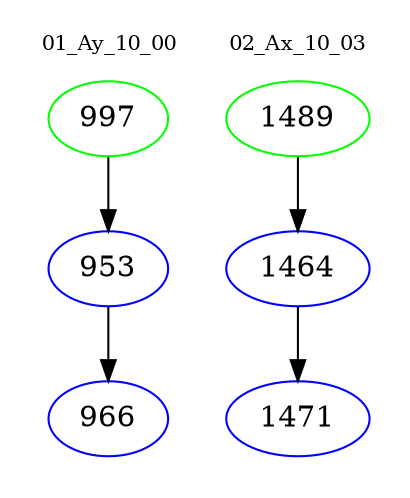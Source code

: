 digraph{
subgraph cluster_0 {
color = white
label = "01_Ay_10_00";
fontsize=10;
T0_997 [label="997", color="green"]
T0_997 -> T0_953 [color="black"]
T0_953 [label="953", color="blue"]
T0_953 -> T0_966 [color="black"]
T0_966 [label="966", color="blue"]
}
subgraph cluster_1 {
color = white
label = "02_Ax_10_03";
fontsize=10;
T1_1489 [label="1489", color="green"]
T1_1489 -> T1_1464 [color="black"]
T1_1464 [label="1464", color="blue"]
T1_1464 -> T1_1471 [color="black"]
T1_1471 [label="1471", color="blue"]
}
}
